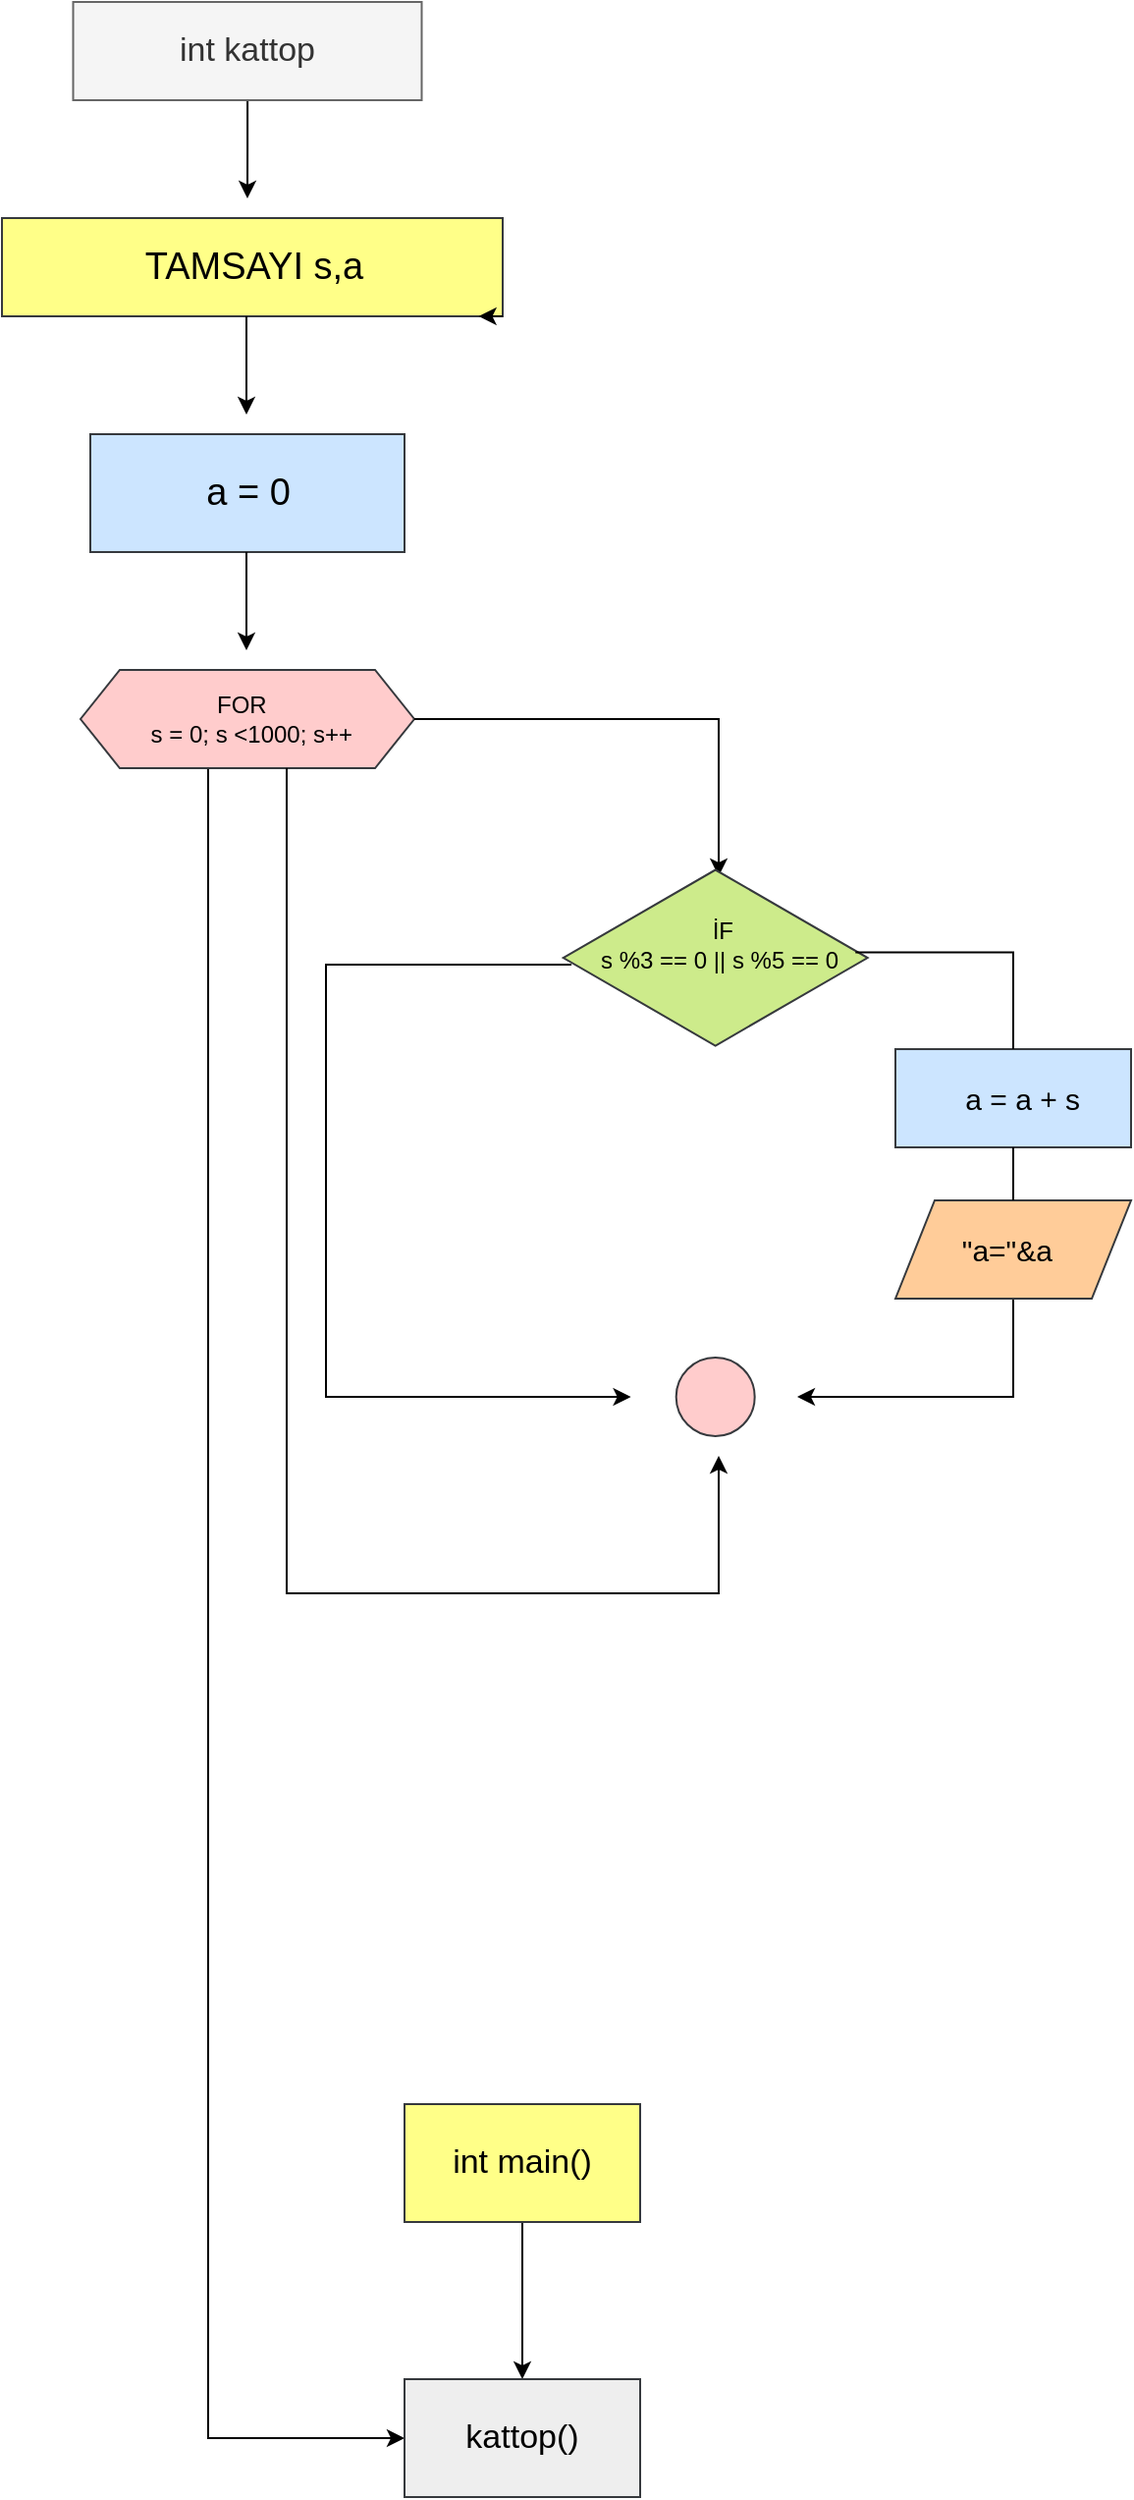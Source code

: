 <mxfile version="20.3.0" type="device"><diagram name="Page-1" id="edf60f1a-56cd-e834-aa8a-f176f3a09ee4"><mxGraphModel dx="868" dy="153" grid="1" gridSize="10" guides="1" tooltips="1" connect="1" arrows="1" fold="1" page="0" pageScale="1" pageWidth="1100" pageHeight="850" background="none" math="0" shadow="0"><root><mxCell id="0"/><mxCell id="1" parent="0"/><mxCell id="BIJGZCVLI3RegjShk7WH-1" value="" style="rounded=0;whiteSpace=wrap;html=1;fillColor=#ffff88;strokeColor=#36393d;" parent="1" vertex="1"><mxGeometry x="215" y="870" width="255" height="50" as="geometry"/></mxCell><mxCell id="BIJGZCVLI3RegjShk7WH-3" value="" style="rounded=0;whiteSpace=wrap;html=1;fillColor=#cce5ff;strokeColor=#36393d;" parent="1" vertex="1"><mxGeometry x="260" y="980" width="160" height="60" as="geometry"/></mxCell><mxCell id="BIJGZCVLI3RegjShk7WH-10" style="edgeStyle=orthogonalEdgeStyle;rounded=0;orthogonalLoop=1;jettySize=auto;html=1;exitX=0.5;exitY=1;exitDx=0;exitDy=0;entryX=0;entryY=0.5;entryDx=0;entryDy=0;" parent="1" source="BIJGZCVLI3RegjShk7WH-16" target="b1ih3Dm3KKRBYqKSI2L9-7" edge="1"><mxGeometry relative="1" as="geometry"><mxPoint x="320" y="1810" as="targetPoint"/><mxPoint x="340" y="1180" as="sourcePoint"/><Array as="points"><mxPoint x="320" y="1150"/><mxPoint x="320" y="2000"/></Array></mxGeometry></mxCell><mxCell id="BIJGZCVLI3RegjShk7WH-16" value="" style="shape=hexagon;perimeter=hexagonPerimeter2;whiteSpace=wrap;html=1;fixedSize=1;fillColor=#ffcccc;strokeColor=#36393d;" parent="1" vertex="1"><mxGeometry x="255" y="1100" width="170" height="50" as="geometry"/></mxCell><mxCell id="BIJGZCVLI3RegjShk7WH-22" value="" style="edgeStyle=segmentEdgeStyle;endArrow=classic;html=1;rounded=0;" parent="1" edge="1"><mxGeometry width="50" height="50" relative="1" as="geometry"><mxPoint x="425" y="1125" as="sourcePoint"/><mxPoint x="580" y="1205" as="targetPoint"/><Array as="points"><mxPoint x="580" y="1125"/></Array></mxGeometry></mxCell><mxCell id="BIJGZCVLI3RegjShk7WH-23" value="" style="html=1;whiteSpace=wrap;aspect=fixed;shape=isoRectangle;fillColor=#cdeb8b;strokeColor=#36393d;" parent="1" vertex="1"><mxGeometry x="500.83" y="1200" width="155.02" height="93.01" as="geometry"/></mxCell><mxCell id="BIJGZCVLI3RegjShk7WH-27" value="" style="ellipse;whiteSpace=wrap;html=1;aspect=fixed;fillColor=#ffcccc;strokeColor=#36393d;" parent="1" vertex="1"><mxGeometry x="558.34" y="1450" width="40" height="40" as="geometry"/></mxCell><mxCell id="BIJGZCVLI3RegjShk7WH-28" value="" style="edgeStyle=segmentEdgeStyle;endArrow=classic;html=1;rounded=0;" parent="1" edge="1"><mxGeometry width="50" height="50" relative="1" as="geometry"><mxPoint x="339.5" y="920" as="sourcePoint"/><mxPoint x="339.5" y="970" as="targetPoint"/><Array as="points"><mxPoint x="339.5" y="940"/><mxPoint x="339.5" y="940"/></Array></mxGeometry></mxCell><mxCell id="BIJGZCVLI3RegjShk7WH-29" value="" style="edgeStyle=segmentEdgeStyle;endArrow=classic;html=1;rounded=0;" parent="1" edge="1"><mxGeometry width="50" height="50" relative="1" as="geometry"><mxPoint x="339.5" y="1040" as="sourcePoint"/><mxPoint x="339.5" y="1090" as="targetPoint"/><Array as="points"><mxPoint x="339.5" y="1060"/><mxPoint x="339.5" y="1060"/></Array></mxGeometry></mxCell><mxCell id="BIJGZCVLI3RegjShk7WH-31" value="" style="edgeStyle=segmentEdgeStyle;endArrow=classic;html=1;rounded=0;" parent="1" edge="1"><mxGeometry width="50" height="50" relative="1" as="geometry"><mxPoint x="505" y="1250" as="sourcePoint"/><mxPoint x="535.3" y="1470" as="targetPoint"/><Array as="points"><mxPoint x="505" y="1250"/><mxPoint x="380" y="1250"/><mxPoint x="380" y="1470"/></Array></mxGeometry></mxCell><mxCell id="BIJGZCVLI3RegjShk7WH-32" value="" style="edgeStyle=elbowEdgeStyle;endArrow=classic;html=1;rounded=0;elbow=vertical;" parent="1" edge="1"><mxGeometry width="50" height="50" relative="1" as="geometry"><mxPoint x="360" y="1150" as="sourcePoint"/><mxPoint x="580" y="1500" as="targetPoint"/><Array as="points"><mxPoint x="470" y="1570"/></Array></mxGeometry></mxCell><mxCell id="BIJGZCVLI3RegjShk7WH-37" style="edgeStyle=elbowEdgeStyle;rounded=0;orthogonalLoop=1;jettySize=auto;elbow=vertical;html=1;exitX=0.5;exitY=1;exitDx=0;exitDy=0;startArrow=none;" parent="1" source="BIJGZCVLI3RegjShk7WH-38" edge="1"><mxGeometry relative="1" as="geometry"><mxPoint x="620" y="1470" as="targetPoint"/><Array as="points"><mxPoint x="710" y="1470"/></Array></mxGeometry></mxCell><mxCell id="BIJGZCVLI3RegjShk7WH-33" value="" style="rounded=0;whiteSpace=wrap;html=1;fillColor=#cce5ff;strokeColor=#36393d;" parent="1" vertex="1"><mxGeometry x="670" y="1293.01" width="120" height="50" as="geometry"/></mxCell><mxCell id="BIJGZCVLI3RegjShk7WH-34" value="" style="edgeStyle=segmentEdgeStyle;endArrow=none;html=1;rounded=0;exitX=0.96;exitY=0.471;exitDx=0;exitDy=0;exitPerimeter=0;" parent="1" source="BIJGZCVLI3RegjShk7WH-23" target="BIJGZCVLI3RegjShk7WH-33" edge="1"><mxGeometry width="50" height="50" relative="1" as="geometry"><mxPoint x="632.013" y="1237.97" as="sourcePoint"/><mxPoint x="600" y="1450" as="targetPoint"/><Array as="points"/></mxGeometry></mxCell><mxCell id="BIJGZCVLI3RegjShk7WH-35" style="edgeStyle=elbowEdgeStyle;rounded=0;orthogonalLoop=1;jettySize=auto;elbow=vertical;html=1;exitX=0.5;exitY=1;exitDx=0;exitDy=0;" parent="1" source="BIJGZCVLI3RegjShk7WH-33" target="BIJGZCVLI3RegjShk7WH-33" edge="1"><mxGeometry relative="1" as="geometry"/></mxCell><mxCell id="BIJGZCVLI3RegjShk7WH-36" style="edgeStyle=elbowEdgeStyle;rounded=0;orthogonalLoop=1;jettySize=auto;elbow=vertical;html=1;exitX=0.5;exitY=1;exitDx=0;exitDy=0;" parent="1" source="BIJGZCVLI3RegjShk7WH-33" target="BIJGZCVLI3RegjShk7WH-33" edge="1"><mxGeometry relative="1" as="geometry"/></mxCell><mxCell id="BIJGZCVLI3RegjShk7WH-38" value="" style="shape=parallelogram;perimeter=parallelogramPerimeter;whiteSpace=wrap;html=1;fixedSize=1;fillColor=#ffcc99;strokeColor=#36393d;" parent="1" vertex="1"><mxGeometry x="670" y="1370" width="120" height="50" as="geometry"/></mxCell><mxCell id="BIJGZCVLI3RegjShk7WH-39" value="" style="edgeStyle=elbowEdgeStyle;rounded=0;orthogonalLoop=1;jettySize=auto;elbow=vertical;html=1;exitX=0.5;exitY=1;exitDx=0;exitDy=0;endArrow=none;" parent="1" source="BIJGZCVLI3RegjShk7WH-33" target="BIJGZCVLI3RegjShk7WH-38" edge="1"><mxGeometry relative="1" as="geometry"><mxPoint x="620" y="1470" as="targetPoint"/><mxPoint x="730" y="1343.01" as="sourcePoint"/><Array as="points"/></mxGeometry></mxCell><mxCell id="BIJGZCVLI3RegjShk7WH-47" value="TAMSAYI s,a" style="text;html=1;resizable=0;autosize=1;align=center;verticalAlign=middle;points=[];fillColor=none;strokeColor=none;rounded=0;fontSize=19;" parent="1" vertex="1"><mxGeometry x="277.5" y="875" width="130" height="40" as="geometry"/></mxCell><mxCell id="BIJGZCVLI3RegjShk7WH-48" value="a = 0" style="text;html=1;resizable=0;autosize=1;align=center;verticalAlign=middle;points=[];fillColor=none;strokeColor=none;rounded=0;fontSize=19;" parent="1" vertex="1"><mxGeometry x="305" y="990" width="70" height="40" as="geometry"/></mxCell><mxCell id="BIJGZCVLI3RegjShk7WH-56" value="&amp;nbsp; &amp;nbsp; &amp;nbsp; &amp;nbsp; &amp;nbsp; &amp;nbsp; &amp;nbsp; &amp;nbsp; &amp;nbsp;FOR&amp;nbsp;&lt;br&gt;&amp;nbsp; &amp;nbsp; &amp;nbsp; &amp;nbsp; &amp;nbsp; &amp;nbsp; &amp;nbsp; &amp;nbsp; &amp;nbsp; &amp;nbsp;s = 0; s &amp;lt;1000; s++" style="text;html=1;resizable=0;autosize=1;align=center;verticalAlign=middle;points=[];fillColor=none;strokeColor=none;rounded=0;strokeWidth=6;fontSize=12;" parent="1" vertex="1"><mxGeometry x="215" y="1105" width="190" height="40" as="geometry"/></mxCell><mxCell id="BIJGZCVLI3RegjShk7WH-57" value="&amp;nbsp; &amp;nbsp; &amp;nbsp; &amp;nbsp; İF&amp;nbsp;&lt;br&gt;&amp;nbsp; &amp;nbsp; &amp;nbsp; s %3 == 0 || s %5 == 0" style="text;html=1;resizable=0;autosize=1;align=center;verticalAlign=middle;points=[];fillColor=none;strokeColor=none;rounded=0;strokeWidth=6;fontSize=12;" parent="1" vertex="1"><mxGeometry x="490" y="1220" width="160" height="40" as="geometry"/></mxCell><mxCell id="BIJGZCVLI3RegjShk7WH-58" value="&amp;nbsp; &amp;nbsp; &amp;nbsp; &amp;nbsp; &amp;nbsp; &amp;nbsp;&lt;font style=&quot;font-size: 15px;&quot;&gt;a = a + s&lt;/font&gt;" style="text;html=1;resizable=0;autosize=1;align=center;verticalAlign=middle;points=[];fillColor=none;strokeColor=none;rounded=0;strokeWidth=8;fontSize=12;" parent="1" vertex="1"><mxGeometry x="655.85" y="1303.01" width="120" height="30" as="geometry"/></mxCell><mxCell id="BIJGZCVLI3RegjShk7WH-59" value="&amp;nbsp; &amp;nbsp; &amp;nbsp;&quot;a=&quot;&amp;amp;a" style="text;html=1;resizable=0;autosize=1;align=center;verticalAlign=middle;points=[];fillColor=none;strokeColor=none;rounded=0;strokeWidth=8;fontSize=15;" parent="1" vertex="1"><mxGeometry x="670.85" y="1380" width="90" height="30" as="geometry"/></mxCell><mxCell id="b1ih3Dm3KKRBYqKSI2L9-1" style="edgeStyle=orthogonalEdgeStyle;rounded=0;orthogonalLoop=1;jettySize=auto;html=1;exitX=1;exitY=1;exitDx=0;exitDy=0;entryX=0.952;entryY=1.006;entryDx=0;entryDy=0;entryPerimeter=0;" parent="1" source="BIJGZCVLI3RegjShk7WH-1" target="BIJGZCVLI3RegjShk7WH-1" edge="1"><mxGeometry relative="1" as="geometry"/></mxCell><mxCell id="b1ih3Dm3KKRBYqKSI2L9-3" style="edgeStyle=orthogonalEdgeStyle;rounded=0;orthogonalLoop=1;jettySize=auto;html=1;fontSize=17;" parent="1" source="b1ih3Dm3KKRBYqKSI2L9-2" edge="1"><mxGeometry relative="1" as="geometry"><mxPoint x="340" y="860" as="targetPoint"/></mxGeometry></mxCell><mxCell id="b1ih3Dm3KKRBYqKSI2L9-2" value="&lt;font style=&quot;font-size: 17px;&quot;&gt;int kattop&lt;/font&gt;" style="rounded=0;whiteSpace=wrap;html=1;fillColor=#f5f5f5;fontColor=#333333;strokeColor=#666666;" parent="1" vertex="1"><mxGeometry x="251.25" y="760" width="177.5" height="50" as="geometry"/></mxCell><mxCell id="b1ih3Dm3KKRBYqKSI2L9-8" style="edgeStyle=orthogonalEdgeStyle;rounded=0;orthogonalLoop=1;jettySize=auto;html=1;entryX=0.5;entryY=0;entryDx=0;entryDy=0;fontSize=17;" parent="1" source="b1ih3Dm3KKRBYqKSI2L9-6" target="b1ih3Dm3KKRBYqKSI2L9-7" edge="1"><mxGeometry relative="1" as="geometry"/></mxCell><mxCell id="b1ih3Dm3KKRBYqKSI2L9-6" value="int main()" style="rounded=0;whiteSpace=wrap;html=1;fontSize=17;fillColor=#ffff88;strokeColor=#36393d;" parent="1" vertex="1"><mxGeometry x="420" y="1830" width="120" height="60" as="geometry"/></mxCell><mxCell id="b1ih3Dm3KKRBYqKSI2L9-7" value="kattop()" style="rounded=0;whiteSpace=wrap;html=1;fontSize=17;fillColor=#eeeeee;strokeColor=#36393d;" parent="1" vertex="1"><mxGeometry x="420" y="1970" width="120" height="60" as="geometry"/></mxCell></root></mxGraphModel></diagram></mxfile>